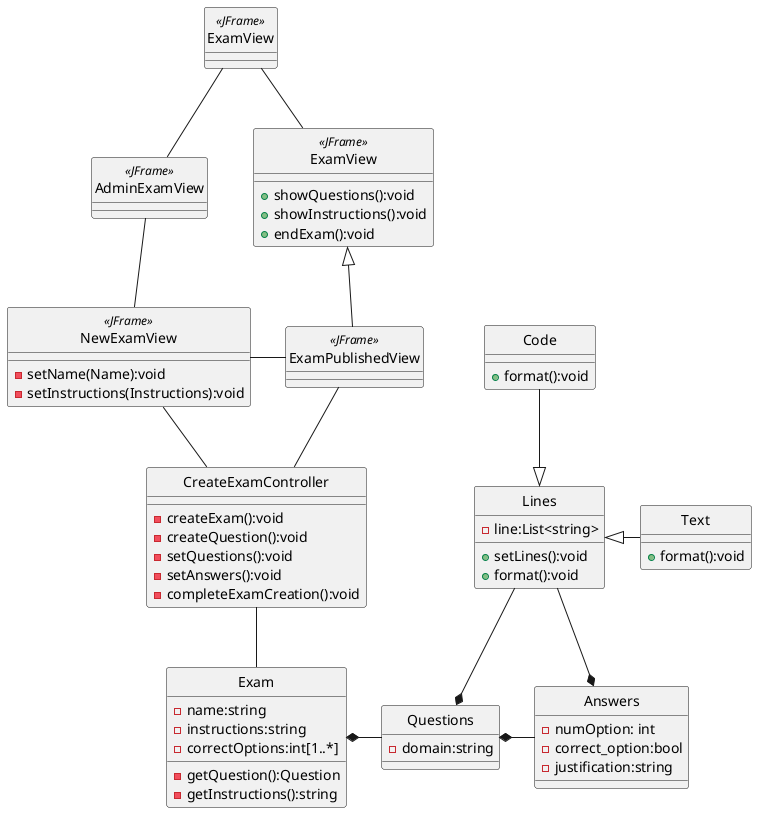 @startuml Design-ClassDiagram
skinparam style strictuml

class ExamsView as "ExamView" <<JFrame>> {
}
class ExamView as "ExamView" <<JFrame>> {
__
+showQuestions():void
+showInstructions():void
+endExam():void
}

class NewExamView as "NewExamView" <<JFrame>>{
-setName(Name):void
-setInstructions(Instructions):void
}

class ExamPublishedView as "ExamPublishedView" <<JFrame>>
class AdminExamView as "AdminExamView" <<JFrame>>

class CreateExamController{
__
-createExam():void
-createQuestion():void
-setQuestions():void
-setAnswers():void
-completeExamCreation():void
}

class Questions{
-domain:string
}
class Answers {
-numOption: int
-correct_option:bool
-justification:string
}
class Exam {
-name:string
-instructions:string
-correctOptions:int[1..*]
__
-getQuestion():Question
-getInstructions():string
}


class Lines {
    -line:List<string>
    +setLines():void
    +format():void
}

class Text {
    +format():void
}

class Code {
    +format():void
}

ExamsView -- AdminExamView
CreateExamController -u- NewExamView
CreateExamController -u- ExamPublishedView
CreateExamController -- Exam
ExamPublishedView -u-|> ExamView

ExamsView -- ExamView
NewExamView -r- ExamPublishedView
AdminExamView -r- NewExamView
Questions *-r- Answers
Exam *-r- Questions
Lines <|-u- Code
Lines <|-r- Text
Lines --* Answers
Lines --* Questions

@enduml